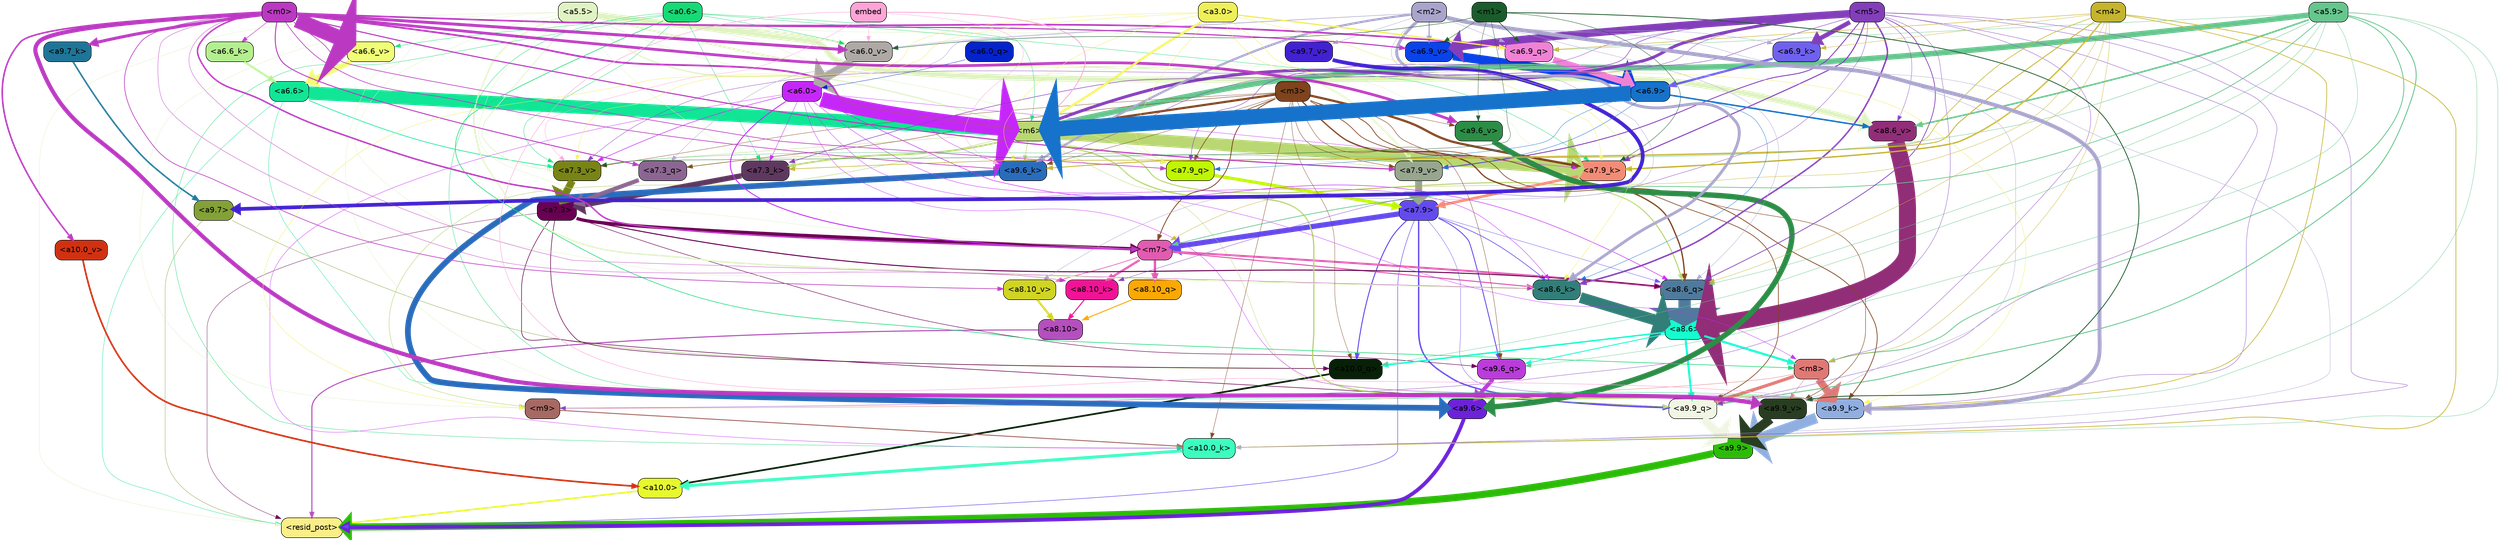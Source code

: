 strict digraph "" {
	graph [bgcolor=transparent,
		layout=dot,
		overlap=false,
		splines=true
	];
	"<a10.0>"	[color=black,
		fillcolor="#e7f92d",
		fontname=Helvetica,
		shape=box,
		style="filled, rounded"];
	"<resid_post>"	[color=black,
		fillcolor="#fbee88",
		fontname=Helvetica,
		shape=box,
		style="filled, rounded"];
	"<a10.0>" -> "<resid_post>"	[color="#e7f92d",
		penwidth=2.7864551544189453];
	"<a9.9>"	[color=black,
		fillcolor="#2cbc08",
		fontname=Helvetica,
		shape=box,
		style="filled, rounded"];
	"<a9.9>" -> "<resid_post>"	[color="#2cbc08",
		penwidth=12.923796653747559];
	"<a9.7>"	[color=black,
		fillcolor="#83a136",
		fontname=Helvetica,
		shape=box,
		style="filled, rounded"];
	"<a9.7>" -> "<resid_post>"	[color="#83a136",
		penwidth=0.6];
	"<a10.0_q>"	[color=black,
		fillcolor="#072007",
		fontname=Helvetica,
		shape=box,
		style="filled, rounded"];
	"<a9.7>" -> "<a10.0_q>"	[color="#83a136",
		penwidth=0.6];
	"<a9.6>"	[color=black,
		fillcolor="#6c22d9",
		fontname=Helvetica,
		shape=box,
		style="filled, rounded"];
	"<a9.6>" -> "<resid_post>"	[color="#6c22d9",
		penwidth=6.787586212158203];
	"<a8.10>"	[color=black,
		fillcolor="#b44fbd",
		fontname=Helvetica,
		shape=box,
		style="filled, rounded"];
	"<a8.10>" -> "<resid_post>"	[color="#b44fbd",
		penwidth=1.893411636352539];
	"<a7.9>"	[color=black,
		fillcolor="#634aee",
		fontname=Helvetica,
		shape=box,
		style="filled, rounded"];
	"<a7.9>" -> "<resid_post>"	[color="#634aee",
		penwidth=0.8844146728515625];
	"<a7.9>" -> "<a10.0_q>"	[color="#634aee",
		penwidth=1.7344818115234375];
	"<a9.9_q>"	[color=black,
		fillcolor="#f1f5e3",
		fontname=Helvetica,
		shape=box,
		style="filled, rounded"];
	"<a7.9>" -> "<a9.9_q>"	[color="#634aee",
		penwidth=2.556764602661133];
	"<a9.6_q>"	[color=black,
		fillcolor="#ba3cd9",
		fontname=Helvetica,
		shape=box,
		style="filled, rounded"];
	"<a7.9>" -> "<a9.6_q>"	[color="#634aee",
		penwidth=1.5734024047851562];
	"<a9.9_k>"	[color=black,
		fillcolor="#90afe0",
		fontname=Helvetica,
		shape=box,
		style="filled, rounded"];
	"<a7.9>" -> "<a9.9_k>"	[color="#634aee",
		penwidth=0.6];
	"<a8.6_q>"	[color=black,
		fillcolor="#507a9c",
		fontname=Helvetica,
		shape=box,
		style="filled, rounded"];
	"<a7.9>" -> "<a8.6_q>"	[color="#634aee",
		penwidth=0.6];
	"<a8.6_k>"	[color=black,
		fillcolor="#327e79",
		fontname=Helvetica,
		shape=box,
		style="filled, rounded"];
	"<a7.9>" -> "<a8.6_k>"	[color="#634aee",
		penwidth=1.1044578552246094];
	"<m7>"	[color=black,
		fillcolor="#e15bb1",
		fontname=Helvetica,
		shape=box,
		style="filled, rounded"];
	"<a7.9>" -> "<m7>"	[color="#634aee",
		penwidth=9.303291320800781];
	"<a7.3>"	[color=black,
		fillcolor="#690052",
		fontname=Helvetica,
		shape=box,
		style="filled, rounded"];
	"<a7.3>" -> "<resid_post>"	[color="#690052",
		penwidth=0.6];
	"<a7.3>" -> "<a10.0_q>"	[color="#690052",
		penwidth=1.0196304321289062];
	"<a7.3>" -> "<a9.9_q>"	[color="#690052",
		penwidth=1.0234184265136719];
	"<a7.3>" -> "<a9.6_q>"	[color="#690052",
		penwidth=0.8452873229980469];
	"<a7.3>" -> "<a8.6_q>"	[color="#690052",
		penwidth=1.7823410034179688];
	"<a7.3>" -> "<m7>"	[color="#690052",
		penwidth=5.876461029052734];
	"<a6.6>"	[color=black,
		fillcolor="#11e596",
		fontname=Helvetica,
		shape=box,
		style="filled, rounded"];
	"<a6.6>" -> "<resid_post>"	[color="#11e596",
		penwidth=0.6];
	"<m6>"	[color=black,
		fillcolor="#b9d773",
		fontname=Helvetica,
		shape=box,
		style="filled, rounded"];
	"<a6.6>" -> "<m6>"	[color="#11e596",
		penwidth=23.930784225463867];
	"<a6.6>" -> "<a9.9_q>"	[color="#11e596",
		penwidth=0.6];
	"<a7.3_v>"	[color=black,
		fillcolor="#788415",
		fontname=Helvetica,
		shape=box,
		style="filled, rounded"];
	"<a6.6>" -> "<a7.3_v>"	[color="#11e596",
		penwidth=1.21759033203125];
	"<a5.5>"	[color=black,
		fillcolor="#e0f3c4",
		fontname=Helvetica,
		shape=box,
		style="filled, rounded"];
	"<a5.5>" -> "<resid_post>"	[color="#e0f3c4",
		penwidth=0.6];
	"<m9>"	[color=black,
		fillcolor="#a76963",
		fontname=Helvetica,
		shape=box,
		style="filled, rounded"];
	"<a5.5>" -> "<m9>"	[color="#e0f3c4",
		penwidth=0.6];
	"<a5.5>" -> "<m6>"	[color="#e0f3c4",
		penwidth=2.1995925903320312];
	"<a9.9_v>"	[color=black,
		fillcolor="#283d21",
		fontname=Helvetica,
		shape=box,
		style="filled, rounded"];
	"<a5.5>" -> "<a9.9_v>"	[color="#e0f3c4",
		penwidth=0.6];
	"<a8.10_k>"	[color=black,
		fillcolor="#f01395",
		fontname=Helvetica,
		shape=box,
		style="filled, rounded"];
	"<a5.5>" -> "<a8.10_k>"	[color="#e0f3c4",
		penwidth=0.6];
	"<a5.5>" -> "<a8.6_k>"	[color="#e0f3c4",
		penwidth=2.472736358642578];
	"<a8.6_v>"	[color=black,
		fillcolor="#922d78",
		fontname=Helvetica,
		shape=box,
		style="filled, rounded"];
	"<a5.5>" -> "<a8.6_v>"	[color="#e0f3c4",
		penwidth=10.442989349365234];
	"<a5.5>" -> "<m7>"	[color="#e0f3c4",
		penwidth=0.6];
	"<a7.9_q>"	[color=black,
		fillcolor="#bff602",
		fontname=Helvetica,
		shape=box,
		style="filled, rounded"];
	"<a5.5>" -> "<a7.9_q>"	[color="#e0f3c4",
		penwidth=0.7591667175292969];
	"<a7.9_k>"	[color=black,
		fillcolor="#f38c77",
		fontname=Helvetica,
		shape=box,
		style="filled, rounded"];
	"<a5.5>" -> "<a7.9_k>"	[color="#e0f3c4",
		penwidth=0.6];
	"<a7.3_k>"	[color=black,
		fillcolor="#5e385f",
		fontname=Helvetica,
		shape=box,
		style="filled, rounded"];
	"<a5.5>" -> "<a7.3_k>"	[color="#e0f3c4",
		penwidth=0.6];
	"<a7.9_v>"	[color=black,
		fillcolor="#97a68e",
		fontname=Helvetica,
		shape=box,
		style="filled, rounded"];
	"<a5.5>" -> "<a7.9_v>"	[color="#e0f3c4",
		penwidth=3.245147705078125];
	"<a5.5>" -> "<a7.3_v>"	[color="#e0f3c4",
		penwidth=1.1645736694335938];
	"<a6.9_v>"	[color=black,
		fillcolor="#0943e9",
		fontname=Helvetica,
		shape=box,
		style="filled, rounded"];
	"<a5.5>" -> "<a6.9_v>"	[color="#e0f3c4",
		penwidth=0.6];
	"<a6.0_v>"	[color=black,
		fillcolor="#aea9a4",
		fontname=Helvetica,
		shape=box,
		style="filled, rounded"];
	"<a5.5>" -> "<a6.0_v>"	[color="#e0f3c4",
		penwidth=3.363260269165039];
	"<a10.0_q>" -> "<a10.0>"	[color="#072007",
		penwidth=3.1444664001464844];
	"<a10.0_k>"	[color=black,
		fillcolor="#3cfdbf",
		fontname=Helvetica,
		shape=box,
		style="filled, rounded"];
	"<a10.0_k>" -> "<a10.0>"	[color="#3cfdbf",
		penwidth=5.4525909423828125];
	"<a10.0_v>"	[color=black,
		fillcolor="#d23111",
		fontname=Helvetica,
		shape=box,
		style="filled, rounded"];
	"<a10.0_v>" -> "<a10.0>"	[color="#d23111",
		penwidth=3.0300064086914062];
	"<a8.6>"	[color=black,
		fillcolor="#13fdcd",
		fontname=Helvetica,
		shape=box,
		style="filled, rounded"];
	"<a8.6>" -> "<a10.0_q>"	[color="#13fdcd",
		penwidth=2.5089454650878906];
	"<m8>"	[color=black,
		fillcolor="#e07975",
		fontname=Helvetica,
		shape=box,
		style="filled, rounded"];
	"<a8.6>" -> "<m8>"	[color="#13fdcd",
		penwidth=3.8859214782714844];
	"<a8.6>" -> "<a9.9_q>"	[color="#13fdcd",
		penwidth=3.6845054626464844];
	"<a8.6>" -> "<a9.6_q>"	[color="#13fdcd",
		penwidth=1.5447807312011719];
	"<a5.9>"	[color=black,
		fillcolor="#66c68e",
		fontname=Helvetica,
		shape=box,
		style="filled, rounded"];
	"<a5.9>" -> "<a10.0_q>"	[color="#66c68e",
		penwidth=0.6];
	"<a5.9>" -> "<a10.0_k>"	[color="#66c68e",
		penwidth=0.6];
	"<a5.9>" -> "<m8>"	[color="#66c68e",
		penwidth=1.464630126953125];
	"<a5.9>" -> "<m6>"	[color="#66c68e",
		penwidth=9.825342178344727];
	"<a5.9>" -> "<a9.9_q>"	[color="#66c68e",
		penwidth=1.596353530883789];
	"<a5.9>" -> "<a9.6_q>"	[color="#66c68e",
		penwidth=0.6];
	"<a5.9>" -> "<a9.9_k>"	[color="#66c68e",
		penwidth=0.6];
	"<a5.9>" -> "<a8.6_q>"	[color="#66c68e",
		penwidth=0.6];
	"<a5.9>" -> "<a8.6_v>"	[color="#66c68e",
		penwidth=2.8492889404296875];
	"<a5.9>" -> "<m7>"	[color="#66c68e",
		penwidth=1.298828125];
	"<a5.9>" -> "<a7.3_v>"	[color="#66c68e",
		penwidth=0.6673469543457031];
	"<a6.9_q>"	[color=black,
		fillcolor="#f082d6",
		fontname=Helvetica,
		shape=box,
		style="filled, rounded"];
	"<a5.9>" -> "<a6.9_q>"	[color="#66c68e",
		penwidth=0.6];
	"<m3>"	[color=black,
		fillcolor="#7f431d",
		fontname=Helvetica,
		shape=box,
		style="filled, rounded"];
	"<m3>" -> "<a10.0_q>"	[color="#7f431d",
		penwidth=0.6];
	"<m3>" -> "<a10.0_k>"	[color="#7f431d",
		penwidth=0.6515960693359375];
	"<m3>" -> "<m6>"	[color="#7f431d",
		penwidth=3.9082374572753906];
	"<m3>" -> "<a9.9_q>"	[color="#7f431d",
		penwidth=1.1573524475097656];
	"<m3>" -> "<a9.6_q>"	[color="#7f431d",
		penwidth=0.6665763854980469];
	"<m3>" -> "<a9.9_k>"	[color="#7f431d",
		penwidth=1.2922554016113281];
	"<a9.6_k>"	[color=black,
		fillcolor="#2a6cbc",
		fontname=Helvetica,
		shape=box,
		style="filled, rounded"];
	"<m3>" -> "<a9.6_k>"	[color="#7f431d",
		penwidth=0.6];
	"<m3>" -> "<a9.9_v>"	[color="#7f431d",
		penwidth=0.8194351196289062];
	"<a9.6_v>"	[color=black,
		fillcolor="#2c8d46",
		fontname=Helvetica,
		shape=box,
		style="filled, rounded"];
	"<m3>" -> "<a9.6_v>"	[color="#7f431d",
		penwidth=0.6];
	"<m3>" -> "<a8.6_q>"	[color="#7f431d",
		penwidth=2.3087081909179688];
	"<m3>" -> "<m7>"	[color="#7f431d",
		penwidth=1.4269332885742188];
	"<m3>" -> "<a7.9_q>"	[color="#7f431d",
		penwidth=1.1066970825195312];
	"<a7.3_q>"	[color=black,
		fillcolor="#8c6692",
		fontname=Helvetica,
		shape=box,
		style="filled, rounded"];
	"<m3>" -> "<a7.3_q>"	[color="#7f431d",
		penwidth=0.7512741088867188];
	"<m3>" -> "<a7.9_k>"	[color="#7f431d",
		penwidth=4.039222717285156];
	"<m3>" -> "<a7.9_v>"	[color="#7f431d",
		penwidth=0.7148361206054688];
	"<m3>" -> "<a7.3_v>"	[color="#7f431d",
		penwidth=0.6];
	"<m9>" -> "<a10.0_k>"	[color="#a76963",
		penwidth=1.6660614013671875];
	"<a6.0>"	[color=black,
		fillcolor="#c627f9",
		fontname=Helvetica,
		shape=box,
		style="filled, rounded"];
	"<a6.0>" -> "<a10.0_k>"	[color="#c627f9",
		penwidth=0.6];
	"<a6.0>" -> "<m8>"	[color="#c627f9",
		penwidth=0.6];
	"<a6.0>" -> "<m6>"	[color="#c627f9",
		penwidth=27.421106338500977];
	"<a6.0>" -> "<a9.9_k>"	[color="#c627f9",
		penwidth=0.6];
	"<a6.0>" -> "<a9.6_k>"	[color="#c627f9",
		penwidth=0.6];
	"<a6.0>" -> "<a8.6_q>"	[color="#c627f9",
		penwidth=0.9132194519042969];
	"<a6.0>" -> "<a8.6_k>"	[color="#c627f9",
		penwidth=0.6815147399902344];
	"<a6.0>" -> "<m7>"	[color="#c627f9",
		penwidth=1.6019248962402344];
	"<a6.0>" -> "<a7.9_k>"	[color="#c627f9",
		penwidth=0.6];
	"<a6.0>" -> "<a7.3_k>"	[color="#c627f9",
		penwidth=0.6977958679199219];
	"<a6.0>" -> "<a7.3_v>"	[color="#c627f9",
		penwidth=0.929962158203125];
	"<m5>"	[color=black,
		fillcolor="#833eba",
		fontname=Helvetica,
		shape=box,
		style="filled, rounded"];
	"<m5>" -> "<a10.0_k>"	[color="#833eba",
		penwidth=0.6];
	"<m5>" -> "<m9>"	[color="#833eba",
		penwidth=0.6];
	"<m5>" -> "<m8>"	[color="#833eba",
		penwidth=0.6];
	"<m5>" -> "<m6>"	[color="#833eba",
		penwidth=5.431392669677734];
	"<m5>" -> "<a9.9_q>"	[color="#833eba",
		penwidth=0.6];
	"<m5>" -> "<a9.9_k>"	[color="#833eba",
		penwidth=0.6];
	"<m5>" -> "<a9.6_k>"	[color="#833eba",
		penwidth=0.6386642456054688];
	"<m5>" -> "<a8.6_q>"	[color="#833eba",
		penwidth=1.2591972351074219];
	"<m5>" -> "<a8.10_k>"	[color="#833eba",
		penwidth=0.6];
	"<m5>" -> "<a8.6_k>"	[color="#833eba",
		penwidth=2.6946449279785156];
	"<m5>" -> "<a8.6_v>"	[color="#833eba",
		penwidth=0.6];
	"<m5>" -> "<a7.9_q>"	[color="#833eba",
		penwidth=0.7665519714355469];
	"<m5>" -> "<a7.9_k>"	[color="#833eba",
		penwidth=1.8526344299316406];
	"<m5>" -> "<a7.3_k>"	[color="#833eba",
		penwidth=0.9341239929199219];
	"<m5>" -> "<a7.9_v>"	[color="#833eba",
		penwidth=1.5646629333496094];
	"<m5>" -> "<a7.3_v>"	[color="#833eba",
		penwidth=0.6];
	"<a6.9_k>"	[color=black,
		fillcolor="#6f61ed",
		fontname=Helvetica,
		shape=box,
		style="filled, rounded"];
	"<m5>" -> "<a6.9_k>"	[color="#833eba",
		penwidth=8.011568069458008];
	"<m5>" -> "<a6.9_v>"	[color="#833eba",
		penwidth=13.59255313873291];
	"<m4>"	[color=black,
		fillcolor="#c5b42d",
		fontname=Helvetica,
		shape=box,
		style="filled, rounded"];
	"<m4>" -> "<a10.0_k>"	[color="#c5b42d",
		penwidth=1.25018310546875];
	"<m4>" -> "<m8>"	[color="#c5b42d",
		penwidth=0.6];
	"<m4>" -> "<a9.9_k>"	[color="#c5b42d",
		penwidth=1.1661796569824219];
	"<m4>" -> "<a9.6_k>"	[color="#c5b42d",
		penwidth=1.4973335266113281];
	"<m4>" -> "<a8.6_q>"	[color="#c5b42d",
		penwidth=0.6];
	"<m4>" -> "<m7>"	[color="#c5b42d",
		penwidth=0.6];
	"<m4>" -> "<a7.9_k>"	[color="#c5b42d",
		penwidth=2.4165687561035156];
	"<m4>" -> "<a7.3_k>"	[color="#c5b42d",
		penwidth=1.0460968017578125];
	"<m4>" -> "<a6.9_q>"	[color="#c5b42d",
		penwidth=0.8512439727783203];
	"<m4>" -> "<a6.9_k>"	[color="#c5b42d",
		penwidth=0.6];
	"<m2>"	[color=black,
		fillcolor="#a8a4cb",
		fontname=Helvetica,
		shape=box,
		style="filled, rounded"];
	"<m2>" -> "<a10.0_k>"	[color="#a8a4cb",
		penwidth=0.6];
	"<m2>" -> "<a9.9_k>"	[color="#a8a4cb",
		penwidth=6.92070198059082];
	"<m2>" -> "<a9.6_k>"	[color="#a8a4cb",
		penwidth=3.8988914489746094];
	"<m2>" -> "<a9.9_v>"	[color="#a8a4cb",
		penwidth=0.6];
	"<a9.7_v>"	[color=black,
		fillcolor="#4221d1",
		fontname=Helvetica,
		shape=box,
		style="filled, rounded"];
	"<m2>" -> "<a9.7_v>"	[color="#a8a4cb",
		penwidth=0.6];
	"<m2>" -> "<a8.6_q>"	[color="#a8a4cb",
		penwidth=0.6];
	"<m2>" -> "<a8.6_k>"	[color="#a8a4cb",
		penwidth=5.143730163574219];
	"<a8.10_v>"	[color=black,
		fillcolor="#d0d423",
		fontname=Helvetica,
		shape=box,
		style="filled, rounded"];
	"<m2>" -> "<a8.10_v>"	[color="#a8a4cb",
		penwidth=0.6];
	"<m2>" -> "<a7.3_q>"	[color="#a8a4cb",
		penwidth=0.6];
	"<m2>" -> "<a6.9_q>"	[color="#a8a4cb",
		penwidth=0.6];
	"<m2>" -> "<a6.9_k>"	[color="#a8a4cb",
		penwidth=0.6];
	"<m2>" -> "<a6.9_v>"	[color="#a8a4cb",
		penwidth=2.028548240661621];
	"<m2>" -> "<a6.0_v>"	[color="#a8a4cb",
		penwidth=0.6];
	"<a0.6>"	[color=black,
		fillcolor="#16da75",
		fontname=Helvetica,
		shape=box,
		style="filled, rounded"];
	"<a0.6>" -> "<a10.0_k>"	[color="#16da75",
		penwidth=0.6];
	"<a0.6>" -> "<m8>"	[color="#16da75",
		penwidth=1.0607566833496094];
	"<a0.6>" -> "<m6>"	[color="#16da75",
		penwidth=0.6];
	"<a0.6>" -> "<a9.9_k>"	[color="#16da75",
		penwidth=0.6];
	"<a0.6>" -> "<a7.9_k>"	[color="#16da75",
		penwidth=0.6];
	"<a0.6>" -> "<a7.3_k>"	[color="#16da75",
		penwidth=0.6];
	"<a0.6>" -> "<a7.3_v>"	[color="#16da75",
		penwidth=0.6];
	"<a6.6_v>"	[color=black,
		fillcolor="#f0fd76",
		fontname=Helvetica,
		shape=box,
		style="filled, rounded"];
	"<a0.6>" -> "<a6.6_v>"	[color="#16da75",
		penwidth=0.6];
	"<a0.6>" -> "<a6.0_v>"	[color="#16da75",
		penwidth=0.6];
	"<m0>"	[color=black,
		fillcolor="#bb39c2",
		fontname=Helvetica,
		shape=box,
		style="filled, rounded"];
	"<m0>" -> "<a10.0_v>"	[color="#bb39c2",
		penwidth=2.7909584045410156];
	"<m0>" -> "<m6>"	[color="#bb39c2",
		penwidth=3.150815963745117];
	"<a9.7_k>"	[color=black,
		fillcolor="#1e7597",
		fontname=Helvetica,
		shape=box,
		style="filled, rounded"];
	"<m0>" -> "<a9.7_k>"	[color="#bb39c2",
		penwidth=5.480962753295898];
	"<m0>" -> "<a9.6_k>"	[color="#bb39c2",
		penwidth=1.15008544921875];
	"<m0>" -> "<a9.9_v>"	[color="#bb39c2",
		penwidth=7.475120544433594];
	"<m0>" -> "<a9.6_v>"	[color="#bb39c2",
		penwidth=4.936069488525391];
	"<m0>" -> "<a8.10_k>"	[color="#bb39c2",
		penwidth=0.6];
	"<m0>" -> "<a8.6_k>"	[color="#bb39c2",
		penwidth=0.6];
	"<m0>" -> "<a8.10_v>"	[color="#bb39c2",
		penwidth=1.1534996032714844];
	"<m0>" -> "<m7>"	[color="#bb39c2",
		penwidth=2.678760528564453];
	"<m0>" -> "<a7.9_q>"	[color="#bb39c2",
		penwidth=1.1338691711425781];
	"<m0>" -> "<a7.3_q>"	[color="#bb39c2",
		penwidth=1.6680107116699219];
	"<m0>" -> "<a7.9_v>"	[color="#bb39c2",
		penwidth=1.9322586059570312];
	"<m0>" -> "<a6.9_q>"	[color="#bb39c2",
		penwidth=2.9280242919921875];
	"<a6.6_k>"	[color=black,
		fillcolor="#b4ef8f",
		fontname=Helvetica,
		shape=box,
		style="filled, rounded"];
	"<m0>" -> "<a6.6_k>"	[color="#bb39c2",
		penwidth=0.8051528930664062];
	"<m0>" -> "<a6.9_v>"	[color="#bb39c2",
		penwidth=1.90679931640625];
	"<m0>" -> "<a6.6_v>"	[color="#bb39c2",
		penwidth=27.590713024139404];
	"<m0>" -> "<a6.0_v>"	[color="#bb39c2",
		penwidth=5.300485610961914];
	"<m8>" -> "<m9>"	[color="#e07975",
		penwidth=0.6313362121582031];
	"<m8>" -> "<a9.9_q>"	[color="#e07975",
		penwidth=5.770286560058594];
	"<m8>" -> "<a9.9_k>"	[color="#e07975",
		penwidth=13.544536590576172];
	"<m8>" -> "<a9.9_v>"	[color="#e07975",
		penwidth=0.6769180297851562];
	"<m6>" -> "<m9>"	[color="#b9d773",
		penwidth=0.831085205078125];
	"<m6>" -> "<a9.9_q>"	[color="#b9d773",
		penwidth=0.6];
	"<m6>" -> "<a9.9_k>"	[color="#b9d773",
		penwidth=2.2610092163085938];
	"<m6>" -> "<a9.6_k>"	[color="#b9d773",
		penwidth=0.9135551452636719];
	"<m6>" -> "<a8.6_q>"	[color="#b9d773",
		penwidth=1.8845787048339844];
	"<m6>" -> "<a7.9_q>"	[color="#b9d773",
		penwidth=0.6];
	"<m6>" -> "<a7.3_q>"	[color="#b9d773",
		penwidth=0.6883163452148438];
	"<m6>" -> "<a7.9_k>"	[color="#b9d773",
		penwidth=21.964813232421875];
	"<m6>" -> "<a7.3_k>"	[color="#b9d773",
		penwidth=2.91131591796875];
	"<m6>" -> "<a7.9_v>"	[color="#b9d773",
		penwidth=0.6];
	"<m6>" -> "<a7.3_v>"	[color="#b9d773",
		penwidth=0.6];
	"<a3.0>"	[color=black,
		fillcolor="#efef5a",
		fontname=Helvetica,
		shape=box,
		style="filled, rounded"];
	"<a3.0>" -> "<m9>"	[color="#efef5a",
		penwidth=0.6];
	"<a3.0>" -> "<m6>"	[color="#efef5a",
		penwidth=3.8968238830566406];
	"<a3.0>" -> "<a9.9_k>"	[color="#efef5a",
		penwidth=0.6];
	"<a3.0>" -> "<a9.6_k>"	[color="#efef5a",
		penwidth=0.6];
	"<a3.0>" -> "<a8.6_k>"	[color="#efef5a",
		penwidth=0.6];
	"<a3.0>" -> "<a7.9_q>"	[color="#efef5a",
		penwidth=0.6];
	"<a3.0>" -> "<a7.9_k>"	[color="#efef5a",
		penwidth=0.6];
	"<a3.0>" -> "<a7.3_v>"	[color="#efef5a",
		penwidth=0.6];
	"<a3.0>" -> "<a6.9_q>"	[color="#efef5a",
		penwidth=2.1861515045166016];
	"<a9.9_q>" -> "<a9.9>"	[color="#f1f5e3",
		penwidth=16.464736938476562];
	"<a9.6_q>" -> "<a9.6>"	[color="#ba3cd9",
		penwidth=7.308631896972656];
	"<a9.9_k>" -> "<a9.9>"	[color="#90afe0",
		penwidth=19.301467895507812];
	"<a9.7_k>" -> "<a9.7>"	[color="#1e7597",
		penwidth=2.7707557678222656];
	"<a9.6_k>" -> "<a9.6>"	[color="#2a6cbc",
		penwidth=10.403305053710938];
	"<a9.9_v>" -> "<a9.9>"	[color="#283d21",
		penwidth=16.81983184814453];
	"<a9.7_v>" -> "<a9.7>"	[color="#4221d1",
		penwidth=6.70074462890625];
	"<a9.6_v>" -> "<a9.6>"	[color="#2c8d46",
		penwidth=9.79925537109375];
	embed	[color=black,
		fillcolor="#fea4d7",
		fontname=Helvetica,
		shape=box,
		style="filled, rounded"];
	embed -> "<m6>"	[color="#fea4d7",
		penwidth=1.4111289978027344];
	embed -> "<a9.9_k>"	[color="#fea4d7",
		penwidth=0.80859375];
	embed -> "<a9.6_k>"	[color="#fea4d7",
		penwidth=0.6];
	embed -> "<a7.3_v>"	[color="#fea4d7",
		penwidth=0.6];
	embed -> "<a6.0_v>"	[color="#fea4d7",
		penwidth=0.6];
	"<m1>"	[color=black,
		fillcolor="#1a5c2c",
		fontname=Helvetica,
		shape=box,
		style="filled, rounded"];
	"<m1>" -> "<a9.9_v>"	[color="#1a5c2c",
		penwidth=1.4208946228027344];
	"<m1>" -> "<a9.6_v>"	[color="#1a5c2c",
		penwidth=0.6];
	"<m1>" -> "<a7.9_k>"	[color="#1a5c2c",
		penwidth=0.6887626647949219];
	"<m1>" -> "<a7.3_v>"	[color="#1a5c2c",
		penwidth=0.6];
	"<m1>" -> "<a6.9_q>"	[color="#1a5c2c",
		penwidth=1.0768356323242188];
	"<m1>" -> "<a6.9_v>"	[color="#1a5c2c",
		penwidth=0.6883478164672852];
	"<m1>" -> "<a6.0_v>"	[color="#1a5c2c",
		penwidth=0.7740592956542969];
	"<a8.10_q>"	[color=black,
		fillcolor="#fca804",
		fontname=Helvetica,
		shape=box,
		style="filled, rounded"];
	"<a8.10_q>" -> "<a8.10>"	[color="#fca804",
		penwidth=1.7811279296875];
	"<a8.6_q>" -> "<a8.6>"	[color="#507a9c",
		penwidth=22.317277908325195];
	"<a8.10_k>" -> "<a8.10>"	[color="#f01395",
		penwidth=1.7837142944335938];
	"<a8.6_k>" -> "<a8.6>"	[color="#327e79",
		penwidth=19.71087646484375];
	"<a8.10_v>" -> "<a8.10>"	[color="#d0d423",
		penwidth=3.5402908325195312];
	"<a8.6_v>" -> "<a8.6>"	[color="#922d78",
		penwidth=30.895540237426758];
	"<m7>" -> "<a8.10_q>"	[color="#e15bb1",
		penwidth=4.252986907958984];
	"<m7>" -> "<a8.6_q>"	[color="#e15bb1",
		penwidth=3.5507469177246094];
	"<m7>" -> "<a8.10_k>"	[color="#e15bb1",
		penwidth=3.938507080078125];
	"<m7>" -> "<a8.6_k>"	[color="#e15bb1",
		penwidth=1.8858871459960938];
	"<m7>" -> "<a8.10_v>"	[color="#e15bb1",
		penwidth=1.2127037048339844];
	"<a6.9>"	[color=black,
		fillcolor="#1672ca",
		fontname=Helvetica,
		shape=box,
		style="filled, rounded"];
	"<a6.9>" -> "<m6>"	[color="#1672ca",
		penwidth=27.450809478759766];
	"<a6.9>" -> "<a8.6_k>"	[color="#1672ca",
		penwidth=0.6];
	"<a6.9>" -> "<a8.6_v>"	[color="#1672ca",
		penwidth=2.679126739501953];
	"<a6.9>" -> "<a7.9_q>"	[color="#1672ca",
		penwidth=0.6];
	"<a6.9>" -> "<a7.9_v>"	[color="#1672ca",
		penwidth=0.6488113403320312];
	"<a7.9_q>" -> "<a7.9>"	[color="#bff602",
		penwidth=5.569522857666016];
	"<a7.3_q>" -> "<a7.3>"	[color="#8c6692",
		penwidth=7.5018310546875];
	"<a7.9_k>" -> "<a7.9>"	[color="#f38c77",
		penwidth=4.734790802001953];
	"<a7.3_k>" -> "<a7.3>"	[color="#5e385f",
		penwidth=9.60067367553711];
	"<a7.9_v>" -> "<a7.9>"	[color="#97a68e",
		penwidth=12.590103149414062];
	"<a7.3_v>" -> "<a7.3>"	[color="#788415",
		penwidth=13.250770568847656];
	"<a6.9_q>" -> "<a6.9>"	[color="#f082d6",
		penwidth=11.518375396728516];
	"<a6.0_q>"	[color=black,
		fillcolor="#0423ca",
		fontname=Helvetica,
		shape=box,
		style="filled, rounded"];
	"<a6.0_q>" -> "<a6.0>"	[color="#0423ca",
		penwidth=0.6];
	"<a6.9_k>" -> "<a6.9>"	[color="#6f61ed",
		penwidth=3.948354721069336];
	"<a6.6_k>" -> "<a6.6>"	[color="#b4ef8f",
		penwidth=3.424306869506836];
	"<a6.9_v>" -> "<a6.9>"	[color="#0943e9",
		penwidth=16.446145057678223];
	"<a6.6_v>" -> "<a6.6>"	[color="#f0fd76",
		penwidth=9.679876327514648];
	"<a6.0_v>" -> "<a6.0>"	[color="#aea9a4",
		penwidth=16.110068321228027];
}
